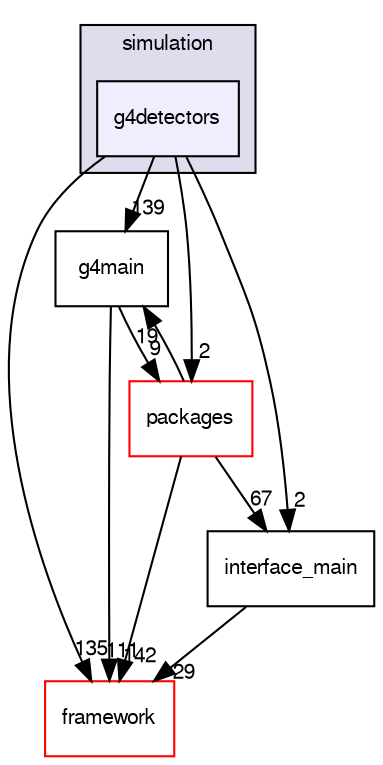 digraph "/dev/shm/kenichi/update-e1039-doc/e1039-core/simulation/g4detectors" {
  bgcolor=transparent;
  compound=true
  node [ fontsize="10", fontname="FreeSans"];
  edge [ labelfontsize="10", labelfontname="FreeSans"];
  subgraph clusterdir_da541d554d94b5dd7d8677e6570914d2 {
    graph [ bgcolor="#ddddee", pencolor="black", label="simulation" fontname="FreeSans", fontsize="10", URL="dir_da541d554d94b5dd7d8677e6570914d2.html"]
  dir_f4e8c2e4e07ba1c1cfb499dcc2852b5d [shape=box, label="g4detectors", style="filled", fillcolor="#eeeeff", pencolor="black", URL="dir_f4e8c2e4e07ba1c1cfb499dcc2852b5d.html"];
  }
  dir_68879e08c6651a210f7d5b44f4a6e313 [shape=box label="framework" color="red" URL="dir_68879e08c6651a210f7d5b44f4a6e313.html"];
  dir_6dbf4c28b450a5e981a5a6978e27aa63 [shape=box label="g4main" URL="dir_6dbf4c28b450a5e981a5a6978e27aa63.html"];
  dir_8ea7cac0f8d8113a9a7e5b799137b771 [shape=box label="packages" color="red" URL="dir_8ea7cac0f8d8113a9a7e5b799137b771.html"];
  dir_4109f03a5b9c2dae233205e99792f74d [shape=box label="interface_main" URL="dir_4109f03a5b9c2dae233205e99792f74d.html"];
  dir_6dbf4c28b450a5e981a5a6978e27aa63->dir_68879e08c6651a210f7d5b44f4a6e313 [headlabel="111", labeldistance=1.5 headhref="dir_000076_000024.html"];
  dir_6dbf4c28b450a5e981a5a6978e27aa63->dir_8ea7cac0f8d8113a9a7e5b799137b771 [headlabel="9", labeldistance=1.5 headhref="dir_000076_000034.html"];
  dir_8ea7cac0f8d8113a9a7e5b799137b771->dir_68879e08c6651a210f7d5b44f4a6e313 [headlabel="142", labeldistance=1.5 headhref="dir_000034_000024.html"];
  dir_8ea7cac0f8d8113a9a7e5b799137b771->dir_6dbf4c28b450a5e981a5a6978e27aa63 [headlabel="19", labeldistance=1.5 headhref="dir_000034_000076.html"];
  dir_8ea7cac0f8d8113a9a7e5b799137b771->dir_4109f03a5b9c2dae233205e99792f74d [headlabel="67", labeldistance=1.5 headhref="dir_000034_000032.html"];
  dir_4109f03a5b9c2dae233205e99792f74d->dir_68879e08c6651a210f7d5b44f4a6e313 [headlabel="29", labeldistance=1.5 headhref="dir_000032_000024.html"];
  dir_f4e8c2e4e07ba1c1cfb499dcc2852b5d->dir_68879e08c6651a210f7d5b44f4a6e313 [headlabel="135", labeldistance=1.5 headhref="dir_000073_000024.html"];
  dir_f4e8c2e4e07ba1c1cfb499dcc2852b5d->dir_6dbf4c28b450a5e981a5a6978e27aa63 [headlabel="139", labeldistance=1.5 headhref="dir_000073_000076.html"];
  dir_f4e8c2e4e07ba1c1cfb499dcc2852b5d->dir_8ea7cac0f8d8113a9a7e5b799137b771 [headlabel="2", labeldistance=1.5 headhref="dir_000073_000034.html"];
  dir_f4e8c2e4e07ba1c1cfb499dcc2852b5d->dir_4109f03a5b9c2dae233205e99792f74d [headlabel="2", labeldistance=1.5 headhref="dir_000073_000032.html"];
}
